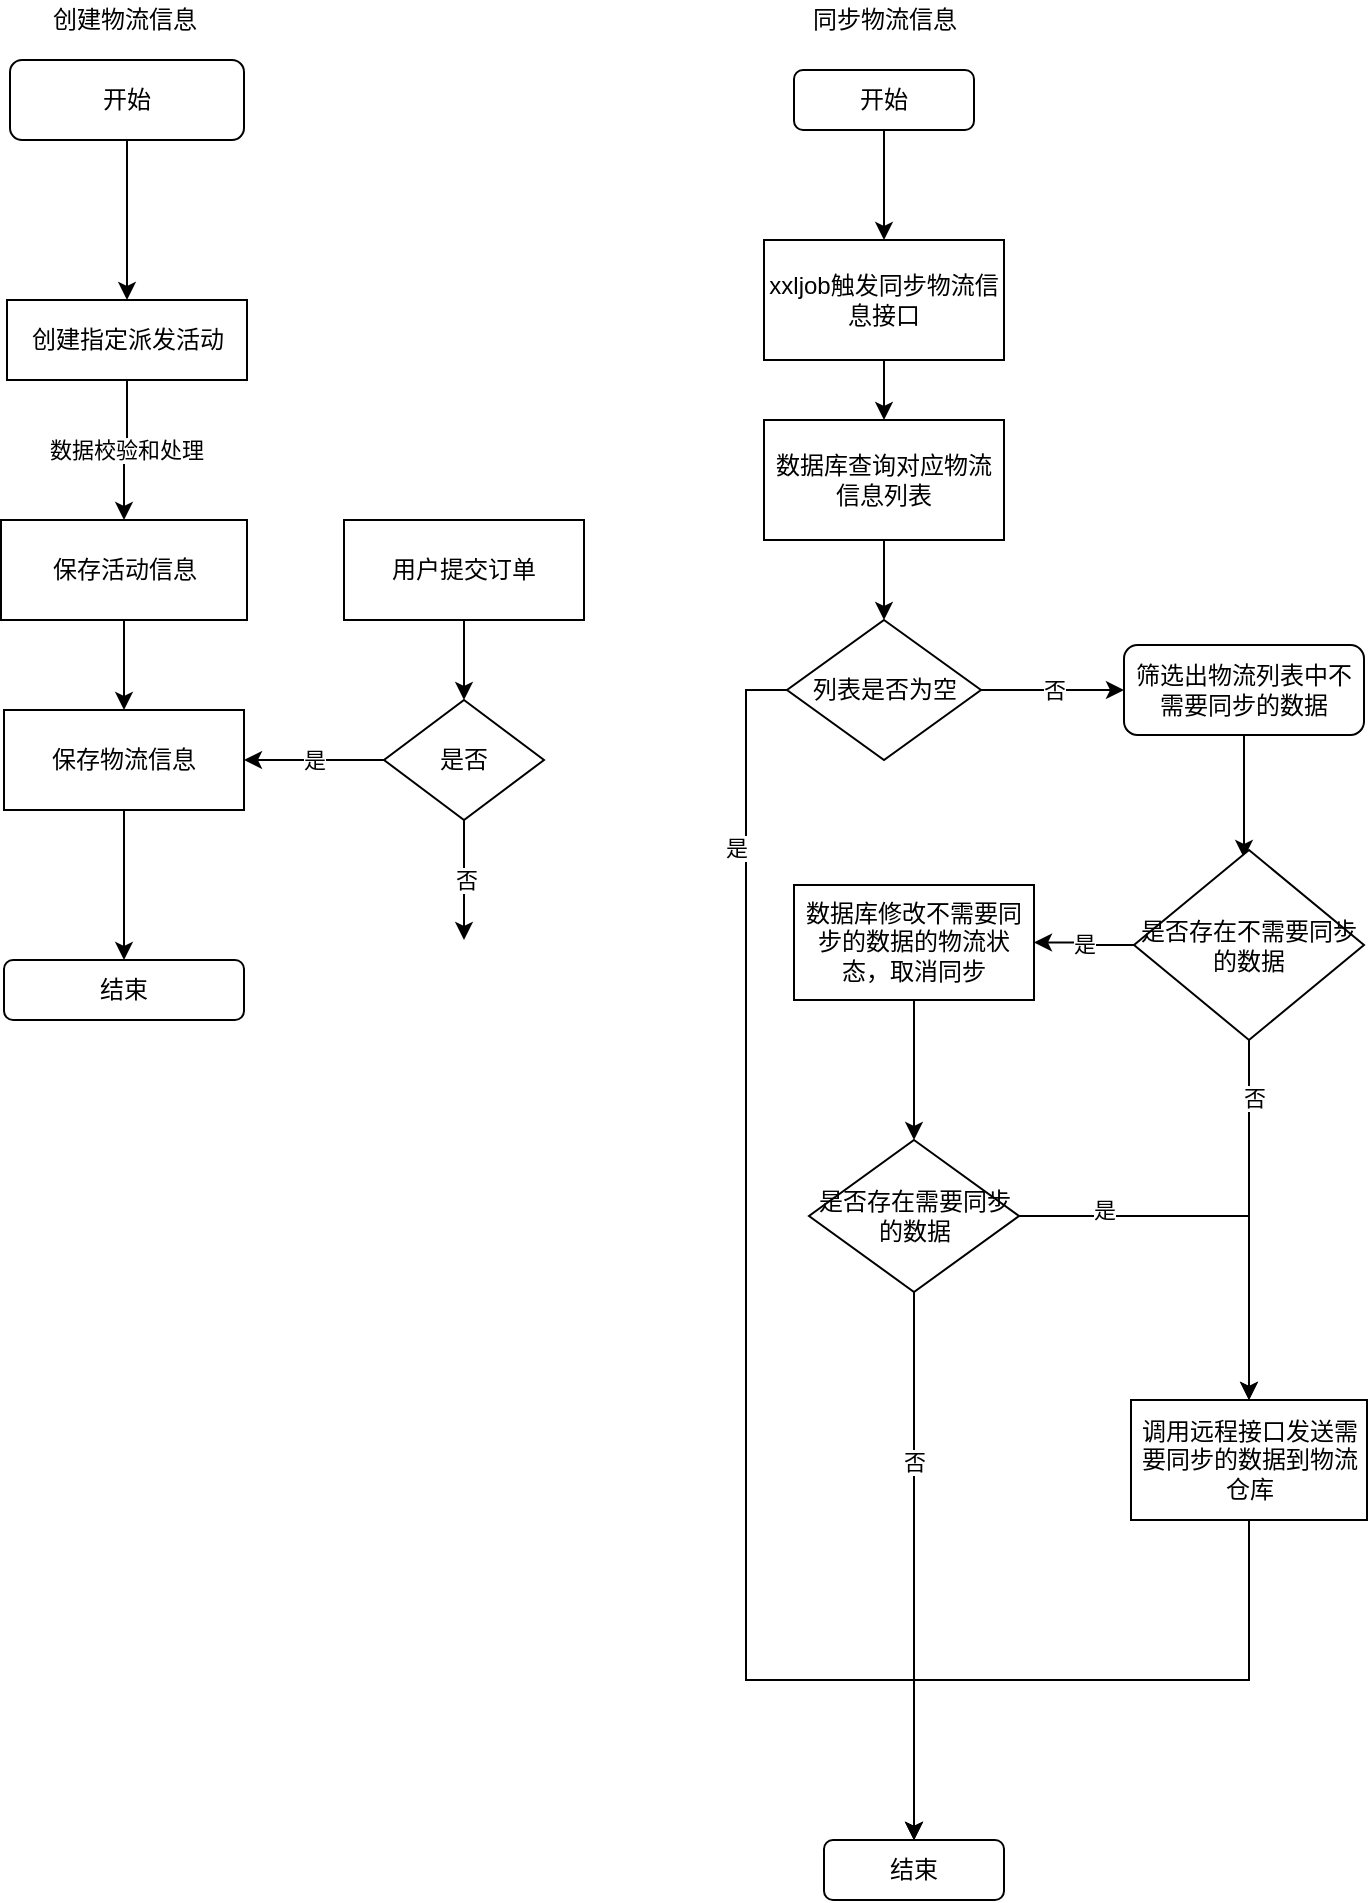 <mxfile version="13.8.8" type="github">
  <diagram id="dHmchS25pWYoXHDNEmSj" name="Page-1">
    <mxGraphModel dx="946" dy="614" grid="1" gridSize="10" guides="1" tooltips="1" connect="1" arrows="1" fold="1" page="1" pageScale="1" pageWidth="827" pageHeight="1169" math="0" shadow="0">
      <root>
        <mxCell id="0" />
        <mxCell id="1" parent="0" />
        <mxCell id="e2YIOsJhv8wdBV_MaUbk-23" style="edgeStyle=orthogonalEdgeStyle;rounded=0;orthogonalLoop=1;jettySize=auto;html=1;exitX=0.5;exitY=1;exitDx=0;exitDy=0;entryX=0.5;entryY=0;entryDx=0;entryDy=0;" parent="1" source="e2YIOsJhv8wdBV_MaUbk-14" target="e2YIOsJhv8wdBV_MaUbk-34" edge="1">
          <mxGeometry relative="1" as="geometry" />
        </mxCell>
        <mxCell id="e2YIOsJhv8wdBV_MaUbk-14" value="开始" style="rounded=1;whiteSpace=wrap;html=1;" parent="1" vertex="1">
          <mxGeometry x="113" y="30" width="117" height="40" as="geometry" />
        </mxCell>
        <mxCell id="e2YIOsJhv8wdBV_MaUbk-30" style="edgeStyle=orthogonalEdgeStyle;rounded=0;orthogonalLoop=1;jettySize=auto;html=1;exitX=0.5;exitY=1;exitDx=0;exitDy=0;entryX=0.5;entryY=0;entryDx=0;entryDy=0;" parent="1" source="e2YIOsJhv8wdBV_MaUbk-21" target="e2YIOsJhv8wdBV_MaUbk-26" edge="1">
          <mxGeometry relative="1" as="geometry" />
        </mxCell>
        <mxCell id="e2YIOsJhv8wdBV_MaUbk-21" value="保存活动信息" style="rounded=0;whiteSpace=wrap;html=1;" parent="1" vertex="1">
          <mxGeometry x="108.5" y="260" width="123" height="50" as="geometry" />
        </mxCell>
        <mxCell id="e2YIOsJhv8wdBV_MaUbk-33" style="edgeStyle=orthogonalEdgeStyle;rounded=0;orthogonalLoop=1;jettySize=auto;html=1;exitX=0.5;exitY=1;exitDx=0;exitDy=0;entryX=0.5;entryY=0;entryDx=0;entryDy=0;" parent="1" source="e2YIOsJhv8wdBV_MaUbk-26" target="e2YIOsJhv8wdBV_MaUbk-31" edge="1">
          <mxGeometry relative="1" as="geometry" />
        </mxCell>
        <mxCell id="e2YIOsJhv8wdBV_MaUbk-26" value="保存物流信息" style="rounded=0;whiteSpace=wrap;html=1;" parent="1" vertex="1">
          <mxGeometry x="110" y="355" width="120" height="50" as="geometry" />
        </mxCell>
        <mxCell id="e2YIOsJhv8wdBV_MaUbk-31" value="结束" style="rounded=1;whiteSpace=wrap;html=1;" parent="1" vertex="1">
          <mxGeometry x="110" y="480" width="120" height="30" as="geometry" />
        </mxCell>
        <mxCell id="e2YIOsJhv8wdBV_MaUbk-36" value="数据校验和处理" style="edgeStyle=orthogonalEdgeStyle;rounded=0;orthogonalLoop=1;jettySize=auto;html=1;exitX=0.5;exitY=1;exitDx=0;exitDy=0;entryX=0.5;entryY=0;entryDx=0;entryDy=0;" parent="1" source="e2YIOsJhv8wdBV_MaUbk-34" target="e2YIOsJhv8wdBV_MaUbk-21" edge="1">
          <mxGeometry relative="1" as="geometry" />
        </mxCell>
        <mxCell id="e2YIOsJhv8wdBV_MaUbk-34" value="&lt;span&gt;创建指定派发活动&lt;/span&gt;" style="rounded=0;whiteSpace=wrap;html=1;" parent="1" vertex="1">
          <mxGeometry x="111.5" y="150" width="120" height="40" as="geometry" />
        </mxCell>
        <mxCell id="e2YIOsJhv8wdBV_MaUbk-54" style="edgeStyle=orthogonalEdgeStyle;rounded=0;orthogonalLoop=1;jettySize=auto;html=1;exitX=0.5;exitY=1;exitDx=0;exitDy=0;entryX=0.5;entryY=0;entryDx=0;entryDy=0;" parent="1" source="e2YIOsJhv8wdBV_MaUbk-51" target="e2YIOsJhv8wdBV_MaUbk-52" edge="1">
          <mxGeometry relative="1" as="geometry" />
        </mxCell>
        <mxCell id="e2YIOsJhv8wdBV_MaUbk-51" value="开始" style="rounded=1;whiteSpace=wrap;html=1;" parent="1" vertex="1">
          <mxGeometry x="505" y="35" width="90" height="30" as="geometry" />
        </mxCell>
        <mxCell id="e2YIOsJhv8wdBV_MaUbk-85" style="edgeStyle=orthogonalEdgeStyle;rounded=0;orthogonalLoop=1;jettySize=auto;html=1;exitX=0.5;exitY=1;exitDx=0;exitDy=0;entryX=0.5;entryY=0;entryDx=0;entryDy=0;" parent="1" source="e2YIOsJhv8wdBV_MaUbk-52" target="e2YIOsJhv8wdBV_MaUbk-55" edge="1">
          <mxGeometry relative="1" as="geometry" />
        </mxCell>
        <mxCell id="e2YIOsJhv8wdBV_MaUbk-52" value="xxljob触发同步物流信息接口" style="rounded=0;whiteSpace=wrap;html=1;" parent="1" vertex="1">
          <mxGeometry x="490" y="120" width="120" height="60" as="geometry" />
        </mxCell>
        <mxCell id="e2YIOsJhv8wdBV_MaUbk-58" style="edgeStyle=orthogonalEdgeStyle;rounded=0;orthogonalLoop=1;jettySize=auto;html=1;exitX=0.5;exitY=1;exitDx=0;exitDy=0;entryX=0.5;entryY=0;entryDx=0;entryDy=0;" parent="1" source="e2YIOsJhv8wdBV_MaUbk-55" target="e2YIOsJhv8wdBV_MaUbk-56" edge="1">
          <mxGeometry relative="1" as="geometry" />
        </mxCell>
        <mxCell id="e2YIOsJhv8wdBV_MaUbk-55" value="数据库查询对应物流信息列表" style="rounded=0;whiteSpace=wrap;html=1;" parent="1" vertex="1">
          <mxGeometry x="490" y="210" width="120" height="60" as="geometry" />
        </mxCell>
        <mxCell id="e2YIOsJhv8wdBV_MaUbk-59" style="edgeStyle=orthogonalEdgeStyle;rounded=0;orthogonalLoop=1;jettySize=auto;html=1;exitX=0;exitY=0.5;exitDx=0;exitDy=0;" parent="1" source="e2YIOsJhv8wdBV_MaUbk-56" target="e2YIOsJhv8wdBV_MaUbk-60" edge="1">
          <mxGeometry relative="1" as="geometry">
            <mxPoint x="410" y="345.059" as="targetPoint" />
            <Array as="points">
              <mxPoint x="481" y="345" />
              <mxPoint x="481" y="840" />
              <mxPoint x="565" y="840" />
            </Array>
          </mxGeometry>
        </mxCell>
        <mxCell id="e2YIOsJhv8wdBV_MaUbk-61" value="是" style="edgeLabel;html=1;align=center;verticalAlign=middle;resizable=0;points=[];" parent="e2YIOsJhv8wdBV_MaUbk-59" vertex="1" connectable="0">
          <mxGeometry x="-0.709" y="-5" relative="1" as="geometry">
            <mxPoint as="offset" />
          </mxGeometry>
        </mxCell>
        <mxCell id="e2YIOsJhv8wdBV_MaUbk-64" value="否" style="edgeStyle=orthogonalEdgeStyle;rounded=0;orthogonalLoop=1;jettySize=auto;html=1;exitX=1;exitY=0.5;exitDx=0;exitDy=0;" parent="1" source="e2YIOsJhv8wdBV_MaUbk-56" target="e2YIOsJhv8wdBV_MaUbk-62" edge="1">
          <mxGeometry relative="1" as="geometry" />
        </mxCell>
        <mxCell id="e2YIOsJhv8wdBV_MaUbk-56" value="列表是否为空" style="rhombus;whiteSpace=wrap;html=1;" parent="1" vertex="1">
          <mxGeometry x="501.5" y="310" width="97" height="70" as="geometry" />
        </mxCell>
        <mxCell id="e2YIOsJhv8wdBV_MaUbk-60" value="结束" style="rounded=1;whiteSpace=wrap;html=1;" parent="1" vertex="1">
          <mxGeometry x="520" y="920" width="90" height="30" as="geometry" />
        </mxCell>
        <mxCell id="e2YIOsJhv8wdBV_MaUbk-69" style="edgeStyle=orthogonalEdgeStyle;rounded=0;orthogonalLoop=1;jettySize=auto;html=1;exitX=0.5;exitY=1;exitDx=0;exitDy=0;" parent="1" source="e2YIOsJhv8wdBV_MaUbk-62" edge="1">
          <mxGeometry relative="1" as="geometry">
            <mxPoint x="730" y="429" as="targetPoint" />
          </mxGeometry>
        </mxCell>
        <mxCell id="e2YIOsJhv8wdBV_MaUbk-62" value="筛选出物流列表中不需要同步的数据" style="rounded=1;whiteSpace=wrap;html=1;" parent="1" vertex="1">
          <mxGeometry x="670" y="322.5" width="120" height="45" as="geometry" />
        </mxCell>
        <mxCell id="e2YIOsJhv8wdBV_MaUbk-86" value="是" style="edgeStyle=orthogonalEdgeStyle;rounded=0;orthogonalLoop=1;jettySize=auto;html=1;exitX=0;exitY=0.5;exitDx=0;exitDy=0;entryX=1;entryY=0.5;entryDx=0;entryDy=0;" parent="1" source="e2YIOsJhv8wdBV_MaUbk-65" target="e2YIOsJhv8wdBV_MaUbk-71" edge="1">
          <mxGeometry relative="1" as="geometry" />
        </mxCell>
        <mxCell id="e2YIOsJhv8wdBV_MaUbk-89" style="edgeStyle=orthogonalEdgeStyle;rounded=0;orthogonalLoop=1;jettySize=auto;html=1;exitX=0.5;exitY=1;exitDx=0;exitDy=0;entryX=0.5;entryY=0;entryDx=0;entryDy=0;" parent="1" source="e2YIOsJhv8wdBV_MaUbk-65" target="e2YIOsJhv8wdBV_MaUbk-70" edge="1">
          <mxGeometry relative="1" as="geometry" />
        </mxCell>
        <mxCell id="e2YIOsJhv8wdBV_MaUbk-91" value="否" style="edgeLabel;html=1;align=center;verticalAlign=middle;resizable=0;points=[];" parent="e2YIOsJhv8wdBV_MaUbk-89" vertex="1" connectable="0">
          <mxGeometry x="-0.684" y="2" relative="1" as="geometry">
            <mxPoint as="offset" />
          </mxGeometry>
        </mxCell>
        <mxCell id="e2YIOsJhv8wdBV_MaUbk-65" value="是否存在不需要同步的数据" style="rhombus;whiteSpace=wrap;html=1;" parent="1" vertex="1">
          <mxGeometry x="675" y="425" width="115" height="95" as="geometry" />
        </mxCell>
        <mxCell id="e2YIOsJhv8wdBV_MaUbk-99" style="edgeStyle=orthogonalEdgeStyle;rounded=0;orthogonalLoop=1;jettySize=auto;html=1;exitX=0.5;exitY=1;exitDx=0;exitDy=0;entryX=0.5;entryY=0;entryDx=0;entryDy=0;" parent="1" source="e2YIOsJhv8wdBV_MaUbk-70" target="e2YIOsJhv8wdBV_MaUbk-60" edge="1">
          <mxGeometry relative="1" as="geometry" />
        </mxCell>
        <mxCell id="e2YIOsJhv8wdBV_MaUbk-70" value="调用远程接口发送需要同步的数据到物流仓库" style="rounded=0;whiteSpace=wrap;html=1;" parent="1" vertex="1">
          <mxGeometry x="673.5" y="700" width="118" height="60" as="geometry" />
        </mxCell>
        <mxCell id="e2YIOsJhv8wdBV_MaUbk-102" style="edgeStyle=orthogonalEdgeStyle;rounded=0;orthogonalLoop=1;jettySize=auto;html=1;exitX=0.5;exitY=1;exitDx=0;exitDy=0;entryX=0.5;entryY=0;entryDx=0;entryDy=0;" parent="1" source="e2YIOsJhv8wdBV_MaUbk-71" target="e2YIOsJhv8wdBV_MaUbk-100" edge="1">
          <mxGeometry relative="1" as="geometry" />
        </mxCell>
        <mxCell id="e2YIOsJhv8wdBV_MaUbk-71" value="数据库修改不需要同步的数据的物流状态，取消同步" style="rounded=0;whiteSpace=wrap;html=1;" parent="1" vertex="1">
          <mxGeometry x="505" y="442.5" width="120" height="57.5" as="geometry" />
        </mxCell>
        <mxCell id="e2YIOsJhv8wdBV_MaUbk-87" style="edgeStyle=orthogonalEdgeStyle;rounded=0;orthogonalLoop=1;jettySize=auto;html=1;exitX=0.5;exitY=1;exitDx=0;exitDy=0;" parent="1" source="e2YIOsJhv8wdBV_MaUbk-70" target="e2YIOsJhv8wdBV_MaUbk-70" edge="1">
          <mxGeometry relative="1" as="geometry" />
        </mxCell>
        <mxCell id="e2YIOsJhv8wdBV_MaUbk-105" style="edgeStyle=orthogonalEdgeStyle;rounded=0;orthogonalLoop=1;jettySize=auto;html=1;exitX=0.5;exitY=1;exitDx=0;exitDy=0;entryX=0.5;entryY=0;entryDx=0;entryDy=0;" parent="1" source="e2YIOsJhv8wdBV_MaUbk-100" target="e2YIOsJhv8wdBV_MaUbk-60" edge="1">
          <mxGeometry relative="1" as="geometry" />
        </mxCell>
        <mxCell id="e2YIOsJhv8wdBV_MaUbk-106" value="否" style="edgeLabel;html=1;align=center;verticalAlign=middle;resizable=0;points=[];" parent="e2YIOsJhv8wdBV_MaUbk-105" vertex="1" connectable="0">
          <mxGeometry x="-0.38" relative="1" as="geometry">
            <mxPoint as="offset" />
          </mxGeometry>
        </mxCell>
        <mxCell id="e2YIOsJhv8wdBV_MaUbk-108" style="edgeStyle=orthogonalEdgeStyle;rounded=0;orthogonalLoop=1;jettySize=auto;html=1;exitX=1;exitY=0.5;exitDx=0;exitDy=0;entryX=0.5;entryY=0;entryDx=0;entryDy=0;" parent="1" source="e2YIOsJhv8wdBV_MaUbk-100" target="e2YIOsJhv8wdBV_MaUbk-70" edge="1">
          <mxGeometry relative="1" as="geometry" />
        </mxCell>
        <mxCell id="e2YIOsJhv8wdBV_MaUbk-109" value="是" style="edgeLabel;html=1;align=center;verticalAlign=middle;resizable=0;points=[];" parent="e2YIOsJhv8wdBV_MaUbk-108" vertex="1" connectable="0">
          <mxGeometry x="-0.59" y="3" relative="1" as="geometry">
            <mxPoint as="offset" />
          </mxGeometry>
        </mxCell>
        <mxCell id="e2YIOsJhv8wdBV_MaUbk-100" value="是否存在需要同步的数据" style="rhombus;whiteSpace=wrap;html=1;" parent="1" vertex="1">
          <mxGeometry x="512.5" y="570" width="105" height="76" as="geometry" />
        </mxCell>
        <mxCell id="V8CAXn5dS8xwnKJE48gR-4" style="edgeStyle=orthogonalEdgeStyle;rounded=0;orthogonalLoop=1;jettySize=auto;html=1;exitX=0.5;exitY=1;exitDx=0;exitDy=0;entryX=0.5;entryY=0;entryDx=0;entryDy=0;" edge="1" parent="1" source="V8CAXn5dS8xwnKJE48gR-1" target="V8CAXn5dS8xwnKJE48gR-2">
          <mxGeometry relative="1" as="geometry" />
        </mxCell>
        <mxCell id="V8CAXn5dS8xwnKJE48gR-1" value="用户提交订单" style="rounded=0;whiteSpace=wrap;html=1;" vertex="1" parent="1">
          <mxGeometry x="280" y="260" width="120" height="50" as="geometry" />
        </mxCell>
        <mxCell id="V8CAXn5dS8xwnKJE48gR-5" value="是" style="edgeStyle=orthogonalEdgeStyle;rounded=0;orthogonalLoop=1;jettySize=auto;html=1;" edge="1" parent="1" source="V8CAXn5dS8xwnKJE48gR-2" target="e2YIOsJhv8wdBV_MaUbk-26">
          <mxGeometry relative="1" as="geometry" />
        </mxCell>
        <mxCell id="V8CAXn5dS8xwnKJE48gR-7" value="否" style="edgeStyle=orthogonalEdgeStyle;rounded=0;orthogonalLoop=1;jettySize=auto;html=1;exitX=0.5;exitY=1;exitDx=0;exitDy=0;" edge="1" parent="1" source="V8CAXn5dS8xwnKJE48gR-2">
          <mxGeometry relative="1" as="geometry">
            <mxPoint x="340" y="470" as="targetPoint" />
          </mxGeometry>
        </mxCell>
        <mxCell id="V8CAXn5dS8xwnKJE48gR-2" value="是否" style="rhombus;whiteSpace=wrap;html=1;" vertex="1" parent="1">
          <mxGeometry x="300" y="350" width="80" height="60" as="geometry" />
        </mxCell>
        <mxCell id="V8CAXn5dS8xwnKJE48gR-8" value="创建物流信息" style="text;html=1;align=center;verticalAlign=middle;resizable=0;points=[];autosize=1;" vertex="1" parent="1">
          <mxGeometry x="125" width="90" height="20" as="geometry" />
        </mxCell>
        <mxCell id="V8CAXn5dS8xwnKJE48gR-9" value="同步物流信息" style="text;html=1;align=center;verticalAlign=middle;resizable=0;points=[];autosize=1;" vertex="1" parent="1">
          <mxGeometry x="505" width="90" height="20" as="geometry" />
        </mxCell>
      </root>
    </mxGraphModel>
  </diagram>
</mxfile>
